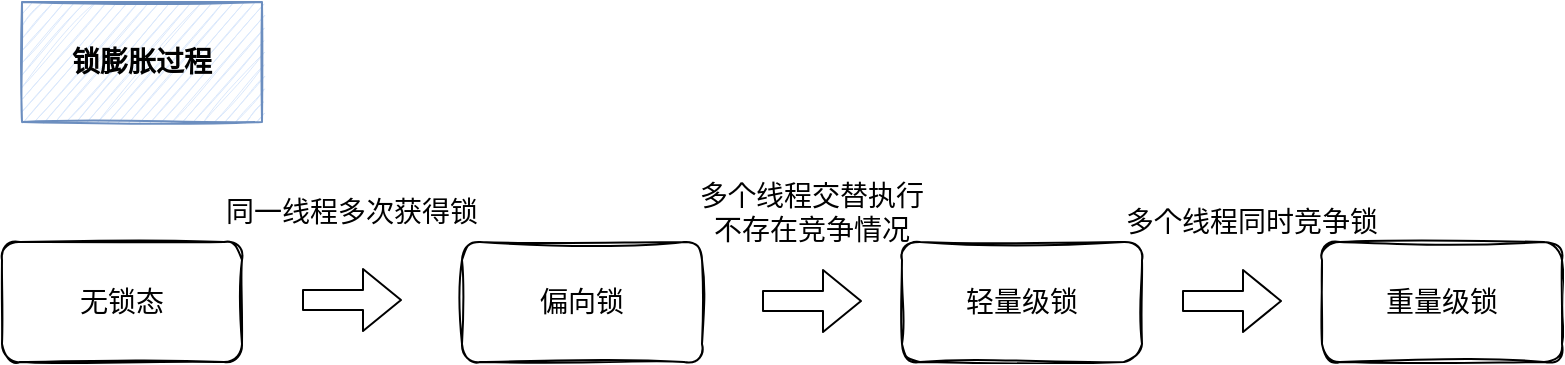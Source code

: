 <mxfile version="14.4.3" type="github">
  <diagram id="EUVJfp99UCqNtmatN9Db" name="Page-1">
    <mxGraphModel dx="868" dy="450" grid="1" gridSize="10" guides="1" tooltips="1" connect="1" arrows="1" fold="1" page="1" pageScale="1" pageWidth="827" pageHeight="1169" math="0" shadow="0">
      <root>
        <mxCell id="0" />
        <mxCell id="1" parent="0" />
        <mxCell id="WWVrkGQW8vriv1KRbUgk-1" value="锁膨胀过程" style="rounded=0;whiteSpace=wrap;html=1;fontStyle=1;fontSize=14;fillColor=#dae8fc;strokeColor=#6c8ebf;shadow=0;sketch=1;" vertex="1" parent="1">
          <mxGeometry x="40" y="30" width="120" height="60" as="geometry" />
        </mxCell>
        <mxCell id="WWVrkGQW8vriv1KRbUgk-2" value="无锁态" style="rounded=1;whiteSpace=wrap;html=1;shadow=0;sketch=1;fontSize=14;" vertex="1" parent="1">
          <mxGeometry x="30" y="150" width="120" height="60" as="geometry" />
        </mxCell>
        <mxCell id="WWVrkGQW8vriv1KRbUgk-4" value="偏向锁" style="rounded=1;whiteSpace=wrap;html=1;shadow=0;sketch=1;fontSize=14;" vertex="1" parent="1">
          <mxGeometry x="260" y="150" width="120" height="60" as="geometry" />
        </mxCell>
        <mxCell id="WWVrkGQW8vriv1KRbUgk-5" value="" style="shape=flexArrow;endArrow=classic;html=1;fontSize=14;" edge="1" parent="1">
          <mxGeometry width="50" height="50" relative="1" as="geometry">
            <mxPoint x="180" y="179" as="sourcePoint" />
            <mxPoint x="230" y="179" as="targetPoint" />
          </mxGeometry>
        </mxCell>
        <mxCell id="WWVrkGQW8vriv1KRbUgk-6" value="同一线程多次获得锁" style="text;html=1;strokeColor=none;fillColor=none;align=center;verticalAlign=middle;whiteSpace=wrap;rounded=0;shadow=0;sketch=1;fontSize=14;" vertex="1" parent="1">
          <mxGeometry x="140" y="120" width="130" height="30" as="geometry" />
        </mxCell>
        <mxCell id="WWVrkGQW8vriv1KRbUgk-12" value="轻量级锁" style="rounded=1;whiteSpace=wrap;html=1;shadow=0;sketch=1;fontSize=14;" vertex="1" parent="1">
          <mxGeometry x="480" y="150" width="120" height="60" as="geometry" />
        </mxCell>
        <mxCell id="WWVrkGQW8vriv1KRbUgk-14" value="多个线程交替执行&lt;br&gt;不存在竞争情况" style="text;html=1;strokeColor=none;fillColor=none;align=center;verticalAlign=middle;whiteSpace=wrap;rounded=0;shadow=0;sketch=1;fontSize=14;" vertex="1" parent="1">
          <mxGeometry x="350" y="125" width="170" height="20" as="geometry" />
        </mxCell>
        <mxCell id="WWVrkGQW8vriv1KRbUgk-17" value="重量级锁" style="rounded=1;whiteSpace=wrap;html=1;shadow=0;sketch=1;fontSize=14;" vertex="1" parent="1">
          <mxGeometry x="690" y="150" width="120" height="60" as="geometry" />
        </mxCell>
        <mxCell id="WWVrkGQW8vriv1KRbUgk-19" value="多个线程同时竞争锁" style="text;html=1;strokeColor=none;fillColor=none;align=center;verticalAlign=middle;whiteSpace=wrap;rounded=0;shadow=0;sketch=1;fontSize=14;" vertex="1" parent="1">
          <mxGeometry x="570" y="130" width="170" height="20" as="geometry" />
        </mxCell>
        <mxCell id="WWVrkGQW8vriv1KRbUgk-23" value="" style="shape=flexArrow;endArrow=classic;html=1;fontSize=14;" edge="1" parent="1">
          <mxGeometry width="50" height="50" relative="1" as="geometry">
            <mxPoint x="410" y="179.5" as="sourcePoint" />
            <mxPoint x="460" y="179.5" as="targetPoint" />
          </mxGeometry>
        </mxCell>
        <mxCell id="WWVrkGQW8vriv1KRbUgk-24" value="" style="shape=flexArrow;endArrow=classic;html=1;fontSize=14;" edge="1" parent="1">
          <mxGeometry width="50" height="50" relative="1" as="geometry">
            <mxPoint x="620" y="179.5" as="sourcePoint" />
            <mxPoint x="670" y="179.5" as="targetPoint" />
          </mxGeometry>
        </mxCell>
      </root>
    </mxGraphModel>
  </diagram>
</mxfile>
